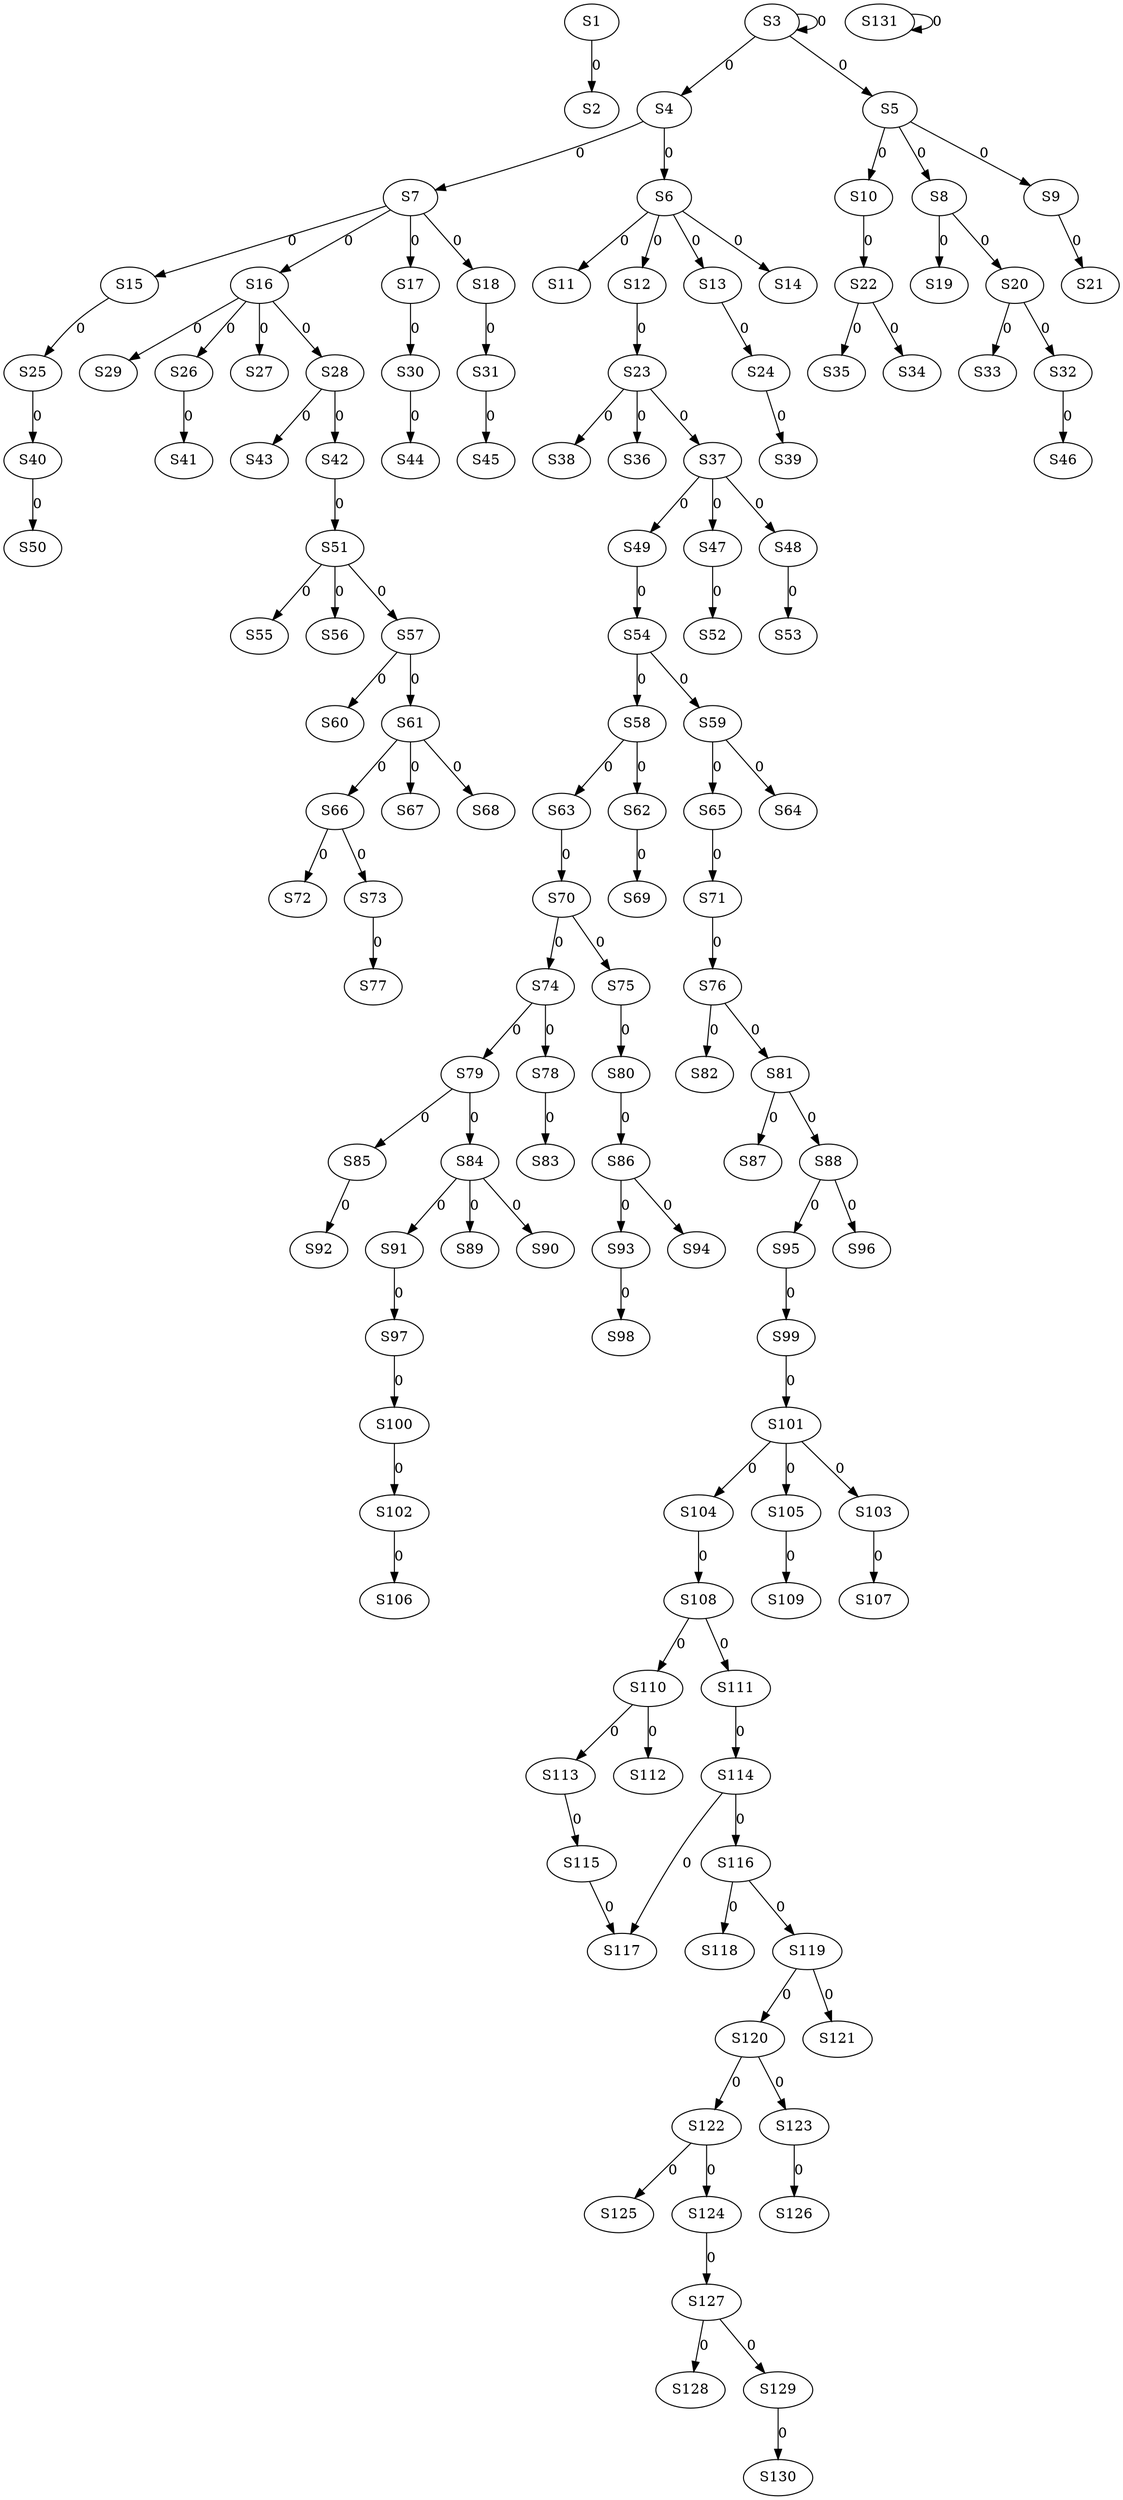 strict digraph {
	S1 -> S2 [ label = 0 ];
	S3 -> S3 [ label = 0 ];
	S3 -> S4 [ label = 0 ];
	S3 -> S5 [ label = 0 ];
	S4 -> S6 [ label = 0 ];
	S4 -> S7 [ label = 0 ];
	S5 -> S8 [ label = 0 ];
	S5 -> S9 [ label = 0 ];
	S5 -> S10 [ label = 0 ];
	S6 -> S11 [ label = 0 ];
	S6 -> S12 [ label = 0 ];
	S6 -> S13 [ label = 0 ];
	S6 -> S14 [ label = 0 ];
	S7 -> S15 [ label = 0 ];
	S7 -> S16 [ label = 0 ];
	S7 -> S17 [ label = 0 ];
	S7 -> S18 [ label = 0 ];
	S8 -> S19 [ label = 0 ];
	S8 -> S20 [ label = 0 ];
	S9 -> S21 [ label = 0 ];
	S10 -> S22 [ label = 0 ];
	S12 -> S23 [ label = 0 ];
	S13 -> S24 [ label = 0 ];
	S15 -> S25 [ label = 0 ];
	S16 -> S26 [ label = 0 ];
	S16 -> S27 [ label = 0 ];
	S16 -> S28 [ label = 0 ];
	S16 -> S29 [ label = 0 ];
	S17 -> S30 [ label = 0 ];
	S18 -> S31 [ label = 0 ];
	S20 -> S32 [ label = 0 ];
	S20 -> S33 [ label = 0 ];
	S22 -> S34 [ label = 0 ];
	S22 -> S35 [ label = 0 ];
	S23 -> S36 [ label = 0 ];
	S23 -> S37 [ label = 0 ];
	S23 -> S38 [ label = 0 ];
	S24 -> S39 [ label = 0 ];
	S25 -> S40 [ label = 0 ];
	S26 -> S41 [ label = 0 ];
	S28 -> S42 [ label = 0 ];
	S28 -> S43 [ label = 0 ];
	S30 -> S44 [ label = 0 ];
	S31 -> S45 [ label = 0 ];
	S32 -> S46 [ label = 0 ];
	S37 -> S47 [ label = 0 ];
	S37 -> S48 [ label = 0 ];
	S37 -> S49 [ label = 0 ];
	S40 -> S50 [ label = 0 ];
	S42 -> S51 [ label = 0 ];
	S47 -> S52 [ label = 0 ];
	S48 -> S53 [ label = 0 ];
	S49 -> S54 [ label = 0 ];
	S51 -> S55 [ label = 0 ];
	S51 -> S56 [ label = 0 ];
	S51 -> S57 [ label = 0 ];
	S54 -> S58 [ label = 0 ];
	S54 -> S59 [ label = 0 ];
	S57 -> S60 [ label = 0 ];
	S57 -> S61 [ label = 0 ];
	S58 -> S62 [ label = 0 ];
	S58 -> S63 [ label = 0 ];
	S59 -> S64 [ label = 0 ];
	S59 -> S65 [ label = 0 ];
	S61 -> S66 [ label = 0 ];
	S61 -> S67 [ label = 0 ];
	S61 -> S68 [ label = 0 ];
	S62 -> S69 [ label = 0 ];
	S63 -> S70 [ label = 0 ];
	S65 -> S71 [ label = 0 ];
	S66 -> S72 [ label = 0 ];
	S66 -> S73 [ label = 0 ];
	S70 -> S74 [ label = 0 ];
	S70 -> S75 [ label = 0 ];
	S71 -> S76 [ label = 0 ];
	S73 -> S77 [ label = 0 ];
	S74 -> S78 [ label = 0 ];
	S74 -> S79 [ label = 0 ];
	S75 -> S80 [ label = 0 ];
	S76 -> S81 [ label = 0 ];
	S76 -> S82 [ label = 0 ];
	S78 -> S83 [ label = 0 ];
	S79 -> S84 [ label = 0 ];
	S79 -> S85 [ label = 0 ];
	S80 -> S86 [ label = 0 ];
	S81 -> S87 [ label = 0 ];
	S81 -> S88 [ label = 0 ];
	S84 -> S89 [ label = 0 ];
	S84 -> S90 [ label = 0 ];
	S84 -> S91 [ label = 0 ];
	S85 -> S92 [ label = 0 ];
	S86 -> S93 [ label = 0 ];
	S86 -> S94 [ label = 0 ];
	S88 -> S95 [ label = 0 ];
	S88 -> S96 [ label = 0 ];
	S91 -> S97 [ label = 0 ];
	S93 -> S98 [ label = 0 ];
	S95 -> S99 [ label = 0 ];
	S97 -> S100 [ label = 0 ];
	S99 -> S101 [ label = 0 ];
	S100 -> S102 [ label = 0 ];
	S101 -> S103 [ label = 0 ];
	S101 -> S104 [ label = 0 ];
	S101 -> S105 [ label = 0 ];
	S102 -> S106 [ label = 0 ];
	S103 -> S107 [ label = 0 ];
	S104 -> S108 [ label = 0 ];
	S105 -> S109 [ label = 0 ];
	S108 -> S110 [ label = 0 ];
	S108 -> S111 [ label = 0 ];
	S110 -> S112 [ label = 0 ];
	S110 -> S113 [ label = 0 ];
	S111 -> S114 [ label = 0 ];
	S113 -> S115 [ label = 0 ];
	S114 -> S116 [ label = 0 ];
	S115 -> S117 [ label = 0 ];
	S116 -> S118 [ label = 0 ];
	S116 -> S119 [ label = 0 ];
	S119 -> S120 [ label = 0 ];
	S119 -> S121 [ label = 0 ];
	S120 -> S122 [ label = 0 ];
	S120 -> S123 [ label = 0 ];
	S122 -> S124 [ label = 0 ];
	S122 -> S125 [ label = 0 ];
	S123 -> S126 [ label = 0 ];
	S124 -> S127 [ label = 0 ];
	S127 -> S128 [ label = 0 ];
	S127 -> S129 [ label = 0 ];
	S129 -> S130 [ label = 0 ];
	S131 -> S131 [ label = 0 ];
	S114 -> S117 [ label = 0 ];
}